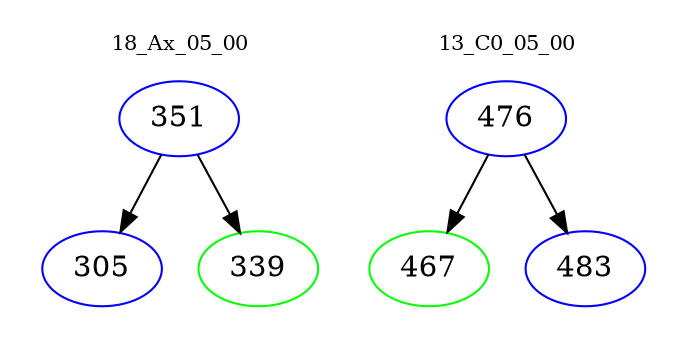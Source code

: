 digraph{
subgraph cluster_0 {
color = white
label = "18_Ax_05_00";
fontsize=10;
T0_351 [label="351", color="blue"]
T0_351 -> T0_305 [color="black"]
T0_305 [label="305", color="blue"]
T0_351 -> T0_339 [color="black"]
T0_339 [label="339", color="green"]
}
subgraph cluster_1 {
color = white
label = "13_C0_05_00";
fontsize=10;
T1_476 [label="476", color="blue"]
T1_476 -> T1_467 [color="black"]
T1_467 [label="467", color="green"]
T1_476 -> T1_483 [color="black"]
T1_483 [label="483", color="blue"]
}
}
